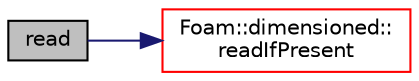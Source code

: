 digraph "read"
{
  bgcolor="transparent";
  edge [fontname="Helvetica",fontsize="10",labelfontname="Helvetica",labelfontsize="10"];
  node [fontname="Helvetica",fontsize="10",shape=record];
  rankdir="LR";
  Node1 [label="read",height=0.2,width=0.4,color="black", fillcolor="grey75", style="filled", fontcolor="black"];
  Node1 -> Node2 [color="midnightblue",fontsize="10",style="solid",fontname="Helvetica"];
  Node2 [label="Foam::dimensioned::\lreadIfPresent",height=0.2,width=0.4,color="red",URL="$a00534.html#ae9908fe8be8b23b418bf2ae8987b9abd",tooltip="Update the value of dimensioned<Type> if found in the dictionary. "];
}
